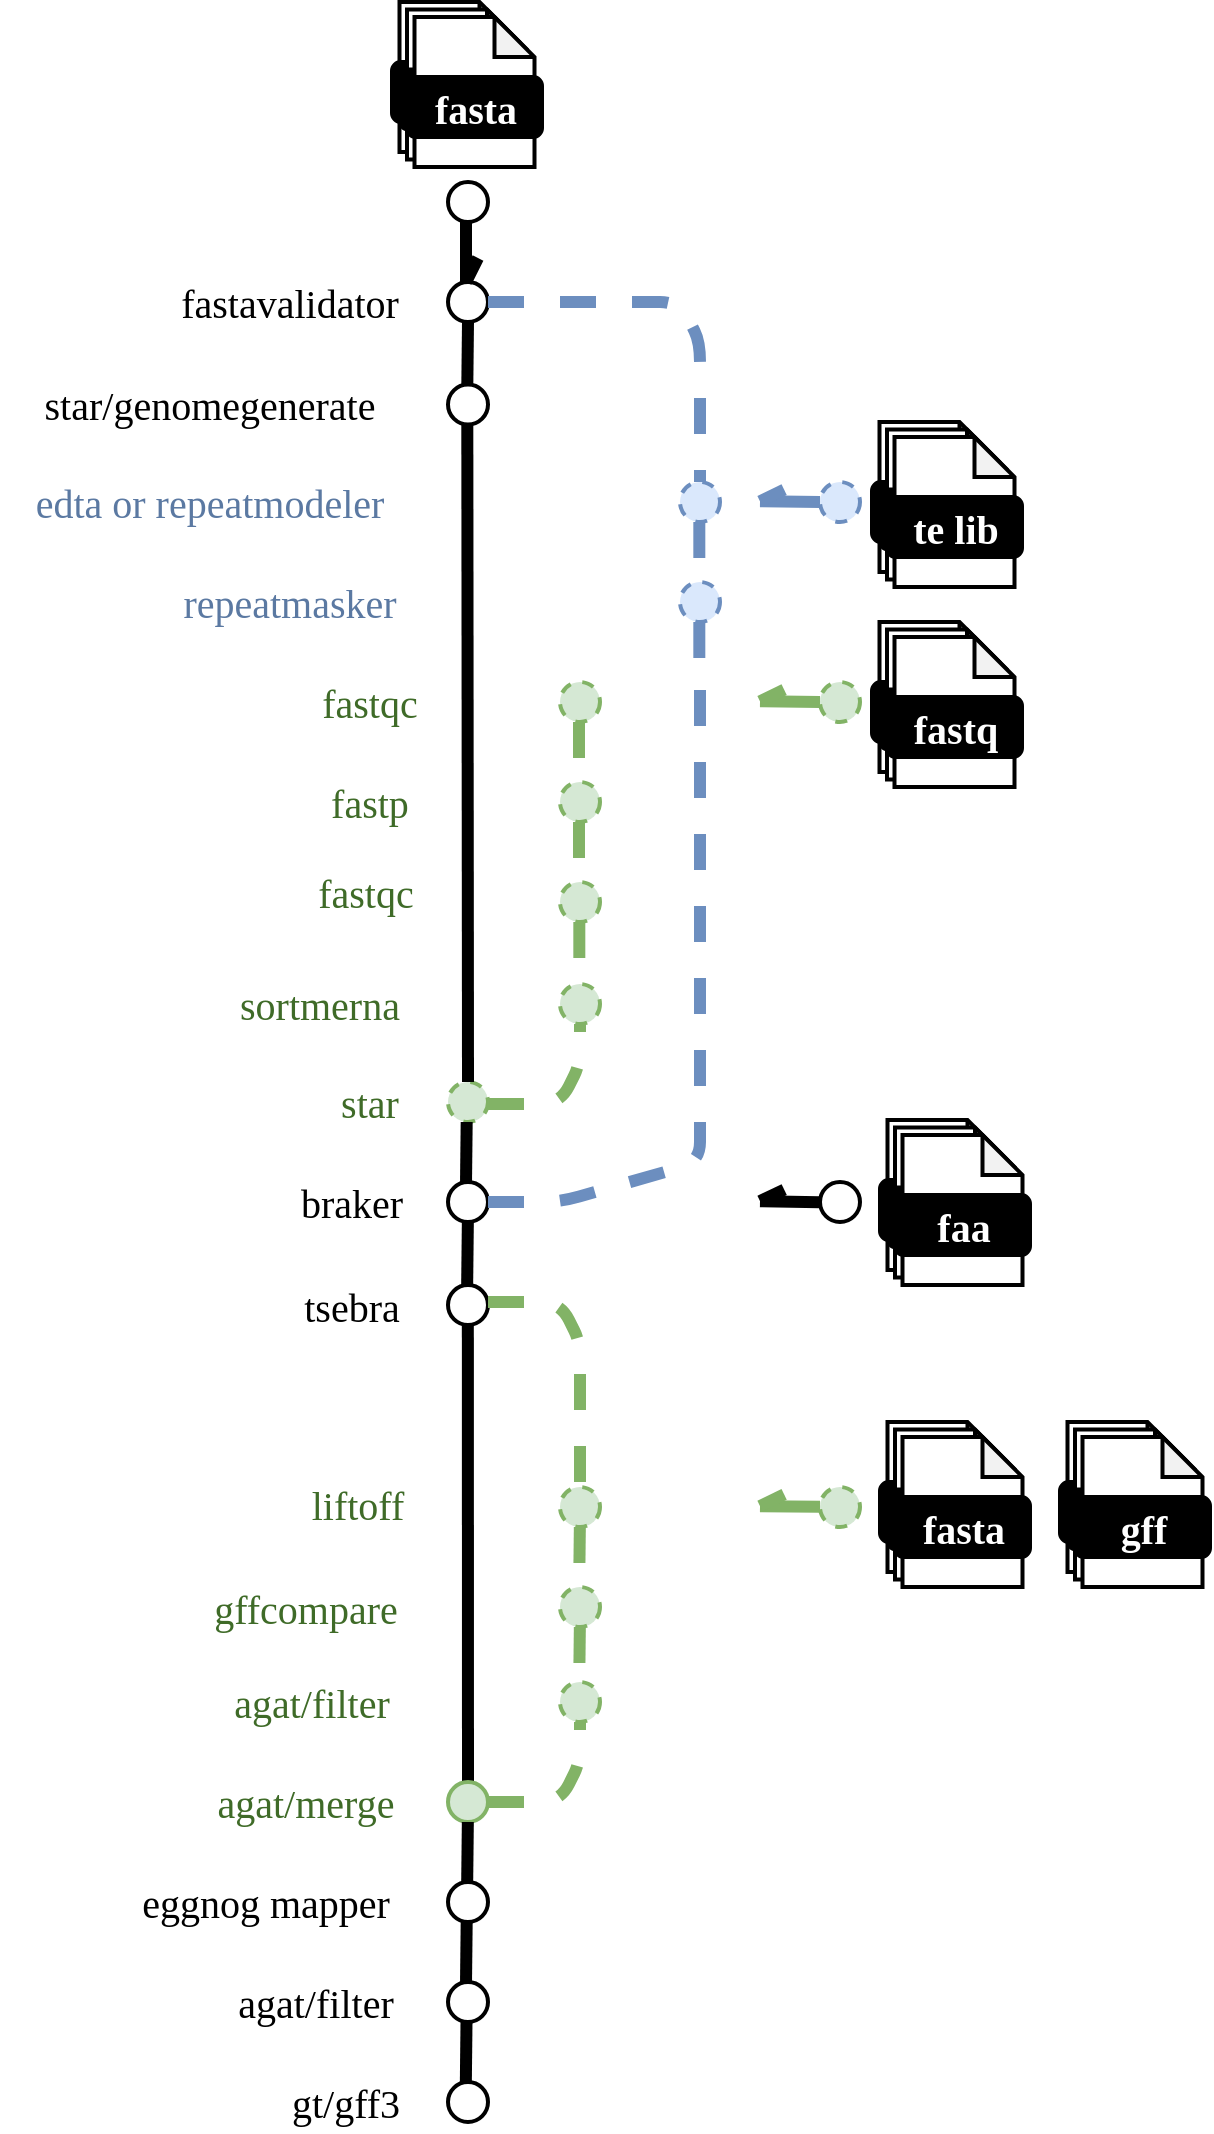 <mxfile version="24.2.8" type="device">
	<diagram id="C5RBs43oDa-KdzZeNtuy" name="Page-1">
		<mxGraphModel dx="1461" dy="973" grid="1" gridSize="10" guides="1" tooltips="1" connect="1" arrows="1" fold="1" page="1" pageScale="1" pageWidth="827" pageHeight="1169" math="0" shadow="0">
			<root>
				<mxCell id="WIyWlLk6GJQsqaUBKTNV-0" />
				<mxCell id="WIyWlLk6GJQsqaUBKTNV-1" parent="WIyWlLk6GJQsqaUBKTNV-0" />
				<mxCell id="WHNkqhS6UGRorSTDXvS0-0" value="" style="group;aspect=fixed;fillColor=none;" vertex="1" connectable="0" parent="WIyWlLk6GJQsqaUBKTNV-1">
					<mxGeometry x="376" y="80" width="75" height="82.5" as="geometry" />
				</mxCell>
				<mxCell id="WHNkqhS6UGRorSTDXvS0-1" value="" style="shape=note;whiteSpace=wrap;html=1;backgroundOutline=1;darkOpacity=0.05;rounded=1;size=20;strokeWidth=2;" vertex="1" parent="WHNkqhS6UGRorSTDXvS0-0">
					<mxGeometry x="3.75" width="60.0" height="75.0" as="geometry" />
				</mxCell>
				<mxCell id="WHNkqhS6UGRorSTDXvS0-2" value="&lt;font data-font-src=&quot;https://fonts.googleapis.com/css?family=Maven+Pro&quot; face=&quot;Maven Pro&quot; color=&quot;#ffffff&quot;&gt;&lt;b&gt;&lt;font style=&quot;font-size: 20px;&quot;&gt;Fastq&lt;/font&gt;&lt;/b&gt;&lt;/font&gt;" style="rounded=1;whiteSpace=wrap;html=1;strokeWidth=2;fillColor=#000000;" vertex="1" parent="WHNkqhS6UGRorSTDXvS0-0">
					<mxGeometry y="30.0" width="67.5" height="30.0" as="geometry" />
				</mxCell>
				<mxCell id="WHNkqhS6UGRorSTDXvS0-3" value="" style="shape=note;whiteSpace=wrap;html=1;backgroundOutline=1;darkOpacity=0.05;rounded=1;size=20;strokeWidth=2;" vertex="1" parent="WHNkqhS6UGRorSTDXvS0-0">
					<mxGeometry x="7.5" y="3.75" width="60.0" height="75.0" as="geometry" />
				</mxCell>
				<mxCell id="WHNkqhS6UGRorSTDXvS0-4" value="&lt;font data-font-src=&quot;https://fonts.googleapis.com/css?family=Maven+Pro&quot; face=&quot;Maven Pro&quot; color=&quot;#ffffff&quot;&gt;&lt;b&gt;&lt;font style=&quot;font-size: 20px;&quot;&gt;Fastq&lt;/font&gt;&lt;/b&gt;&lt;/font&gt;" style="rounded=1;whiteSpace=wrap;html=1;strokeWidth=2;fillColor=#000000;" vertex="1" parent="WHNkqhS6UGRorSTDXvS0-0">
					<mxGeometry x="3.75" y="33.75" width="67.5" height="30.0" as="geometry" />
				</mxCell>
				<mxCell id="WHNkqhS6UGRorSTDXvS0-5" value="" style="shape=note;whiteSpace=wrap;html=1;backgroundOutline=1;darkOpacity=0.05;rounded=1;size=20;strokeWidth=2;" vertex="1" parent="WHNkqhS6UGRorSTDXvS0-0">
					<mxGeometry x="11.25" y="7.5" width="60.0" height="75.0" as="geometry" />
				</mxCell>
				<mxCell id="WHNkqhS6UGRorSTDXvS0-6" value="&lt;font data-font-src=&quot;https://fonts.googleapis.com/css?family=Maven+Pro&quot; face=&quot;Maven Pro&quot; color=&quot;#ffffff&quot;&gt;&lt;b&gt;&lt;font style=&quot;font-size: 20px;&quot;&gt;fasta&lt;/font&gt;&lt;/b&gt;&lt;/font&gt;" style="rounded=1;whiteSpace=wrap;html=1;strokeWidth=2;fillColor=#000000;" vertex="1" parent="WHNkqhS6UGRorSTDXvS0-0">
					<mxGeometry x="7.5" y="37.5" width="67.5" height="30.0" as="geometry" />
				</mxCell>
				<mxCell id="WHNkqhS6UGRorSTDXvS0-19" value="" style="ellipse;whiteSpace=wrap;html=1;aspect=fixed;rounded=1;rotation=0;strokeWidth=2;" vertex="1" parent="WIyWlLk6GJQsqaUBKTNV-1">
					<mxGeometry x="404" y="220" width="20" height="20" as="geometry" />
				</mxCell>
				<mxCell id="WHNkqhS6UGRorSTDXvS0-20" value="&lt;font style=&quot;font-size: 20px;&quot; data-font-src=&quot;https://fonts.googleapis.com/css?family=Maven+Pro&quot; face=&quot;Maven Pro&quot;&gt;fastavalidator&lt;/font&gt;" style="text;html=1;align=center;verticalAlign=middle;whiteSpace=wrap;rounded=0;" vertex="1" parent="WIyWlLk6GJQsqaUBKTNV-1">
					<mxGeometry x="260" y="215" width="130" height="30" as="geometry" />
				</mxCell>
				<mxCell id="WHNkqhS6UGRorSTDXvS0-23" value="&lt;font color=&quot;#5b79a2&quot; face=&quot;Maven Pro&quot;&gt;&lt;span style=&quot;font-size: 20px;&quot;&gt;edta or repeatmodeler&lt;/span&gt;&lt;/font&gt;" style="text;html=1;align=center;verticalAlign=middle;whiteSpace=wrap;rounded=0;" vertex="1" parent="WIyWlLk6GJQsqaUBKTNV-1">
					<mxGeometry x="180" y="315" width="210" height="30" as="geometry" />
				</mxCell>
				<mxCell id="WHNkqhS6UGRorSTDXvS0-54" value="&lt;font color=&quot;#5b79a2&quot; face=&quot;Maven Pro&quot;&gt;&lt;span style=&quot;font-size: 20px;&quot;&gt;repeatmasker&lt;/span&gt;&lt;/font&gt;" style="text;html=1;align=center;verticalAlign=middle;whiteSpace=wrap;rounded=0;" vertex="1" parent="WIyWlLk6GJQsqaUBKTNV-1">
					<mxGeometry x="260" y="365" width="130" height="30" as="geometry" />
				</mxCell>
				<mxCell id="WHNkqhS6UGRorSTDXvS0-68" value="&lt;font face=&quot;Maven Pro&quot;&gt;&lt;span style=&quot;font-size: 20px;&quot;&gt;star/genomegenerate&lt;/span&gt;&lt;/font&gt;" style="text;html=1;align=center;verticalAlign=middle;whiteSpace=wrap;rounded=0;" vertex="1" parent="WIyWlLk6GJQsqaUBKTNV-1">
					<mxGeometry x="180" y="266.25" width="210" height="30" as="geometry" />
				</mxCell>
				<mxCell id="WHNkqhS6UGRorSTDXvS0-91" value="&lt;font color=&quot;#3f6b28&quot; face=&quot;Maven Pro&quot;&gt;&lt;span style=&quot;font-size: 20px;&quot;&gt;fastqc&lt;/span&gt;&lt;/font&gt;" style="text;html=1;align=center;verticalAlign=middle;whiteSpace=wrap;rounded=0;fontFamily=Maven Pro;fontSource=https%3A%2F%2Ffonts.googleapis.com%2Fcss%3Ffamily%3DMaven%2BPro;" vertex="1" parent="WIyWlLk6GJQsqaUBKTNV-1">
					<mxGeometry x="340" y="415" width="50" height="30" as="geometry" />
				</mxCell>
				<mxCell id="WHNkqhS6UGRorSTDXvS0-94" value="&lt;span style=&quot;font-size: 20px;&quot;&gt;&lt;font color=&quot;#3f6b28&quot;&gt;fastp&lt;/font&gt;&lt;/span&gt;" style="text;html=1;align=center;verticalAlign=middle;whiteSpace=wrap;rounded=0;fontFamily=Maven Pro;fontSource=https%3A%2F%2Ffonts.googleapis.com%2Fcss%3Ffamily%3DMaven%2BPro;" vertex="1" parent="WIyWlLk6GJQsqaUBKTNV-1">
					<mxGeometry x="340" y="465" width="50" height="30" as="geometry" />
				</mxCell>
				<mxCell id="WHNkqhS6UGRorSTDXvS0-95" value="&lt;span style=&quot;font-size: 20px;&quot;&gt;&lt;font color=&quot;#3f6b28&quot;&gt;fastqc&lt;/font&gt;&lt;/span&gt;" style="text;html=1;align=center;verticalAlign=middle;whiteSpace=wrap;rounded=0;fontFamily=Maven Pro;fontSource=https%3A%2F%2Ffonts.googleapis.com%2Fcss%3Ffamily%3DMaven%2BPro;" vertex="1" parent="WIyWlLk6GJQsqaUBKTNV-1">
					<mxGeometry x="336" y="510" width="54" height="30" as="geometry" />
				</mxCell>
				<mxCell id="WHNkqhS6UGRorSTDXvS0-101" value="&lt;span style=&quot;font-size: 20px;&quot;&gt;&lt;font color=&quot;#3f6b28&quot;&gt;star&lt;/font&gt;&lt;/span&gt;" style="text;html=1;align=center;verticalAlign=middle;whiteSpace=wrap;rounded=0;fontFamily=Maven Pro;fontSource=https%3A%2F%2Ffonts.googleapis.com%2Fcss%3Ffamily%3DMaven%2BPro;" vertex="1" parent="WIyWlLk6GJQsqaUBKTNV-1">
					<mxGeometry x="344" y="615" width="42" height="30" as="geometry" />
				</mxCell>
				<mxCell id="WHNkqhS6UGRorSTDXvS0-89" value="" style="ellipse;whiteSpace=wrap;html=1;aspect=fixed;rounded=1;rotation=0;strokeWidth=2;fillColor=#d5e8d4;strokeColor=#82b366;dashed=1;" vertex="1" parent="WIyWlLk6GJQsqaUBKTNV-1">
					<mxGeometry x="460" y="420" width="20" height="20" as="geometry" />
				</mxCell>
				<mxCell id="WHNkqhS6UGRorSTDXvS0-92" value="" style="endArrow=none;html=1;rounded=1;strokeWidth=6;fillColor=#d5e8d4;strokeColor=#82b366;dashed=1;" edge="1" parent="WIyWlLk6GJQsqaUBKTNV-1">
					<mxGeometry width="50" height="50" relative="1" as="geometry">
						<mxPoint x="469.5" y="440" as="sourcePoint" />
						<mxPoint x="469.5" y="470" as="targetPoint" />
					</mxGeometry>
				</mxCell>
				<mxCell id="WHNkqhS6UGRorSTDXvS0-93" value="" style="ellipse;whiteSpace=wrap;html=1;aspect=fixed;rounded=1;rotation=0;strokeWidth=2;fillColor=#d5e8d4;strokeColor=#82b366;dashed=1;" vertex="1" parent="WIyWlLk6GJQsqaUBKTNV-1">
					<mxGeometry x="460" y="470" width="20" height="20" as="geometry" />
				</mxCell>
				<mxCell id="WHNkqhS6UGRorSTDXvS0-96" value="" style="endArrow=none;html=1;rounded=1;strokeWidth=6;fillColor=#d5e8d4;strokeColor=#82b366;dashed=1;" edge="1" parent="WIyWlLk6GJQsqaUBKTNV-1">
					<mxGeometry width="50" height="50" relative="1" as="geometry">
						<mxPoint x="469.5" y="490" as="sourcePoint" />
						<mxPoint x="469.5" y="520" as="targetPoint" />
					</mxGeometry>
				</mxCell>
				<mxCell id="WHNkqhS6UGRorSTDXvS0-97" value="" style="ellipse;whiteSpace=wrap;html=1;aspect=fixed;rounded=1;rotation=0;strokeWidth=2;fillColor=#d5e8d4;strokeColor=#82b366;dashed=1;" vertex="1" parent="WIyWlLk6GJQsqaUBKTNV-1">
					<mxGeometry x="460" y="520" width="20" height="20" as="geometry" />
				</mxCell>
				<mxCell id="WHNkqhS6UGRorSTDXvS0-71" value="" style="group;aspect=fixed;" vertex="1" connectable="0" parent="WIyWlLk6GJQsqaUBKTNV-1">
					<mxGeometry x="616" y="390" width="75" height="82.5" as="geometry" />
				</mxCell>
				<mxCell id="WHNkqhS6UGRorSTDXvS0-72" value="" style="shape=note;whiteSpace=wrap;html=1;backgroundOutline=1;darkOpacity=0.05;rounded=1;size=20;strokeWidth=2;" vertex="1" parent="WHNkqhS6UGRorSTDXvS0-71">
					<mxGeometry x="3.75" width="60.0" height="75.0" as="geometry" />
				</mxCell>
				<mxCell id="WHNkqhS6UGRorSTDXvS0-73" value="&lt;font data-font-src=&quot;https://fonts.googleapis.com/css?family=Maven+Pro&quot; face=&quot;Maven Pro&quot; color=&quot;#ffffff&quot;&gt;&lt;b&gt;&lt;font style=&quot;font-size: 20px;&quot;&gt;Fastq&lt;/font&gt;&lt;/b&gt;&lt;/font&gt;" style="rounded=1;whiteSpace=wrap;html=1;strokeWidth=2;fillColor=#000000;" vertex="1" parent="WHNkqhS6UGRorSTDXvS0-71">
					<mxGeometry y="30.0" width="67.5" height="30.0" as="geometry" />
				</mxCell>
				<mxCell id="WHNkqhS6UGRorSTDXvS0-74" value="" style="shape=note;whiteSpace=wrap;html=1;backgroundOutline=1;darkOpacity=0.05;rounded=1;size=20;strokeWidth=2;" vertex="1" parent="WHNkqhS6UGRorSTDXvS0-71">
					<mxGeometry x="7.5" y="3.75" width="60.0" height="75.0" as="geometry" />
				</mxCell>
				<mxCell id="WHNkqhS6UGRorSTDXvS0-75" value="&lt;font data-font-src=&quot;https://fonts.googleapis.com/css?family=Maven+Pro&quot; face=&quot;Maven Pro&quot; color=&quot;#ffffff&quot;&gt;&lt;b&gt;&lt;font style=&quot;font-size: 20px;&quot;&gt;Fastq&lt;/font&gt;&lt;/b&gt;&lt;/font&gt;" style="rounded=1;whiteSpace=wrap;html=1;strokeWidth=2;fillColor=#000000;" vertex="1" parent="WHNkqhS6UGRorSTDXvS0-71">
					<mxGeometry x="3.75" y="33.75" width="67.5" height="30.0" as="geometry" />
				</mxCell>
				<mxCell id="WHNkqhS6UGRorSTDXvS0-76" value="" style="shape=note;whiteSpace=wrap;html=1;backgroundOutline=1;darkOpacity=0.05;rounded=1;size=20;strokeWidth=2;" vertex="1" parent="WHNkqhS6UGRorSTDXvS0-71">
					<mxGeometry x="11.25" y="7.5" width="60.0" height="75.0" as="geometry" />
				</mxCell>
				<mxCell id="WHNkqhS6UGRorSTDXvS0-77" value="&lt;font face=&quot;Maven Pro&quot; color=&quot;#ffffff&quot;&gt;&lt;span style=&quot;caret-color: rgb(255, 255, 255); font-size: 20px;&quot;&gt;&lt;b&gt;fastq&lt;/b&gt;&lt;/span&gt;&lt;/font&gt;" style="rounded=1;whiteSpace=wrap;html=1;strokeWidth=2;fillColor=#000000;" vertex="1" parent="WHNkqhS6UGRorSTDXvS0-71">
					<mxGeometry x="7.5" y="37.5" width="67.5" height="30.0" as="geometry" />
				</mxCell>
				<mxCell id="WHNkqhS6UGRorSTDXvS0-118" value="" style="ellipse;whiteSpace=wrap;html=1;aspect=fixed;rounded=1;rotation=0;strokeWidth=2;fillColor=#d5e8d4;strokeColor=#82b366;dashed=1;" vertex="1" parent="WIyWlLk6GJQsqaUBKTNV-1">
					<mxGeometry x="590" y="420" width="20" height="20" as="geometry" />
				</mxCell>
				<mxCell id="WHNkqhS6UGRorSTDXvS0-121" value="" style="endArrow=none;html=1;rounded=1;strokeWidth=6;fillColor=#d5e8d4;strokeColor=#82b366;endFill=0;startArrow=openAsync;startFill=0;" edge="1" parent="WIyWlLk6GJQsqaUBKTNV-1">
					<mxGeometry width="50" height="50" relative="1" as="geometry">
						<mxPoint x="560" y="429.66" as="sourcePoint" />
						<mxPoint x="590" y="430" as="targetPoint" />
					</mxGeometry>
				</mxCell>
				<mxCell id="WHNkqhS6UGRorSTDXvS0-122" value="" style="endArrow=none;html=1;rounded=1;strokeWidth=6;dashed=1;fillColor=#d5e8d4;strokeColor=#82b366;" edge="1" parent="WIyWlLk6GJQsqaUBKTNV-1">
					<mxGeometry width="50" height="50" relative="1" as="geometry">
						<mxPoint x="424" y="631" as="sourcePoint" />
						<mxPoint x="470" y="591" as="targetPoint" />
						<Array as="points">
							<mxPoint x="460" y="631" />
							<mxPoint x="470" y="611" />
						</Array>
					</mxGeometry>
				</mxCell>
				<mxCell id="WHNkqhS6UGRorSTDXvS0-123" value="" style="ellipse;whiteSpace=wrap;html=1;aspect=fixed;rounded=1;rotation=0;strokeWidth=2;" vertex="1" parent="WIyWlLk6GJQsqaUBKTNV-1">
					<mxGeometry x="404" y="271.25" width="20" height="20" as="geometry" />
				</mxCell>
				<mxCell id="WHNkqhS6UGRorSTDXvS0-124" value="" style="endArrow=none;html=1;rounded=1;strokeWidth=6;exitX=0.5;exitY=1;exitDx=0;exitDy=0;" edge="1" parent="WIyWlLk6GJQsqaUBKTNV-1" source="WHNkqhS6UGRorSTDXvS0-19">
					<mxGeometry width="50" height="50" relative="1" as="geometry">
						<mxPoint x="414" y="250" as="sourcePoint" />
						<mxPoint x="413.66" y="271.25" as="targetPoint" />
					</mxGeometry>
				</mxCell>
				<mxCell id="WHNkqhS6UGRorSTDXvS0-125" value="" style="ellipse;whiteSpace=wrap;html=1;aspect=fixed;rounded=1;rotation=0;strokeWidth=2;fillColor=#d5e8d4;strokeColor=#82b366;dashed=1;" vertex="1" parent="WIyWlLk6GJQsqaUBKTNV-1">
					<mxGeometry x="404" y="620" width="20" height="20" as="geometry" />
				</mxCell>
				<mxCell id="WHNkqhS6UGRorSTDXvS0-126" value="" style="endArrow=none;html=1;rounded=1;strokeWidth=6;entryX=0.5;entryY=0;entryDx=0;entryDy=0;" edge="1" parent="WIyWlLk6GJQsqaUBKTNV-1" target="WHNkqhS6UGRorSTDXvS0-125">
					<mxGeometry width="50" height="50" relative="1" as="geometry">
						<mxPoint x="413.66" y="291.25" as="sourcePoint" />
						<mxPoint x="414" y="540" as="targetPoint" />
					</mxGeometry>
				</mxCell>
				<mxCell id="WHNkqhS6UGRorSTDXvS0-127" value="" style="endArrow=none;html=1;rounded=1;strokeWidth=6;exitX=1;exitY=0.5;exitDx=0;exitDy=0;entryX=0.5;entryY=0;entryDx=0;entryDy=0;fillColor=#dae8fc;strokeColor=#6c8ebf;dashed=1;" edge="1" parent="WIyWlLk6GJQsqaUBKTNV-1" source="WHNkqhS6UGRorSTDXvS0-19" target="WHNkqhS6UGRorSTDXvS0-133">
					<mxGeometry width="50" height="50" relative="1" as="geometry">
						<mxPoint x="484" y="230" as="sourcePoint" />
						<mxPoint x="530" y="300" as="targetPoint" />
						<Array as="points">
							<mxPoint x="520" y="230" />
							<mxPoint x="530" y="250" />
						</Array>
					</mxGeometry>
				</mxCell>
				<mxCell id="WHNkqhS6UGRorSTDXvS0-128" value="" style="ellipse;whiteSpace=wrap;html=1;aspect=fixed;rounded=1;rotation=0;strokeWidth=2;fillColor=#dae8fc;strokeColor=#6c8ebf;dashed=1;" vertex="1" parent="WIyWlLk6GJQsqaUBKTNV-1">
					<mxGeometry x="520" y="370" width="20" height="20" as="geometry" />
				</mxCell>
				<mxCell id="WHNkqhS6UGRorSTDXvS0-131" value="" style="endArrow=none;html=1;rounded=1;strokeWidth=6;fillColor=#dae8fc;strokeColor=#6c8ebf;dashed=1;" edge="1" parent="WIyWlLk6GJQsqaUBKTNV-1">
					<mxGeometry width="50" height="50" relative="1" as="geometry">
						<mxPoint x="529.66" y="390" as="sourcePoint" />
						<mxPoint x="529.66" y="420" as="targetPoint" />
					</mxGeometry>
				</mxCell>
				<mxCell id="WHNkqhS6UGRorSTDXvS0-132" value="" style="endArrow=none;html=1;rounded=1;strokeWidth=6;fillColor=#dae8fc;strokeColor=#6c8ebf;dashed=1;" edge="1" parent="WIyWlLk6GJQsqaUBKTNV-1">
					<mxGeometry width="50" height="50" relative="1" as="geometry">
						<mxPoint x="529.66" y="340" as="sourcePoint" />
						<mxPoint x="529.66" y="370" as="targetPoint" />
					</mxGeometry>
				</mxCell>
				<mxCell id="WHNkqhS6UGRorSTDXvS0-133" value="" style="ellipse;whiteSpace=wrap;html=1;aspect=fixed;rounded=1;rotation=0;strokeWidth=2;fillColor=#dae8fc;strokeColor=#6c8ebf;dashed=1;" vertex="1" parent="WIyWlLk6GJQsqaUBKTNV-1">
					<mxGeometry x="520" y="320" width="20" height="20" as="geometry" />
				</mxCell>
				<mxCell id="WHNkqhS6UGRorSTDXvS0-134" value="" style="endArrow=none;html=1;rounded=1;strokeWidth=6;fillColor=#d5e8d4;strokeColor=#82b366;dashed=1;" edge="1" parent="WIyWlLk6GJQsqaUBKTNV-1">
					<mxGeometry width="50" height="50" relative="1" as="geometry">
						<mxPoint x="469.66" y="540" as="sourcePoint" />
						<mxPoint x="469.66" y="570" as="targetPoint" />
					</mxGeometry>
				</mxCell>
				<mxCell id="WHNkqhS6UGRorSTDXvS0-135" value="" style="ellipse;whiteSpace=wrap;html=1;aspect=fixed;rounded=1;rotation=0;strokeWidth=2;fillColor=#d5e8d4;strokeColor=#82b366;dashed=1;" vertex="1" parent="WIyWlLk6GJQsqaUBKTNV-1">
					<mxGeometry x="460" y="571" width="20" height="20" as="geometry" />
				</mxCell>
				<mxCell id="WHNkqhS6UGRorSTDXvS0-136" value="&lt;span style=&quot;font-size: 20px;&quot;&gt;&lt;font color=&quot;#3f6b28&quot;&gt;sortmerna&lt;/font&gt;&lt;/span&gt;" style="text;html=1;align=center;verticalAlign=middle;whiteSpace=wrap;rounded=0;fontFamily=Maven Pro;fontSource=https%3A%2F%2Ffonts.googleapis.com%2Fcss%3Ffamily%3DMaven%2BPro;" vertex="1" parent="WIyWlLk6GJQsqaUBKTNV-1">
					<mxGeometry x="290" y="566" width="100" height="30" as="geometry" />
				</mxCell>
				<mxCell id="WHNkqhS6UGRorSTDXvS0-31" value="" style="group;aspect=fixed;" vertex="1" connectable="0" parent="WIyWlLk6GJQsqaUBKTNV-1">
					<mxGeometry x="616" y="290" width="75" height="82.5" as="geometry" />
				</mxCell>
				<mxCell id="WHNkqhS6UGRorSTDXvS0-32" value="" style="shape=note;whiteSpace=wrap;html=1;backgroundOutline=1;darkOpacity=0.05;rounded=1;size=20;strokeWidth=2;" vertex="1" parent="WHNkqhS6UGRorSTDXvS0-31">
					<mxGeometry x="3.75" width="60.0" height="75.0" as="geometry" />
				</mxCell>
				<mxCell id="WHNkqhS6UGRorSTDXvS0-137" value="" style="group" vertex="1" connectable="0" parent="WHNkqhS6UGRorSTDXvS0-31">
					<mxGeometry y="3.75" width="75.0" height="78.75" as="geometry" />
				</mxCell>
				<mxCell id="WHNkqhS6UGRorSTDXvS0-33" value="&lt;font data-font-src=&quot;https://fonts.googleapis.com/css?family=Maven+Pro&quot; face=&quot;Maven Pro&quot; color=&quot;#ffffff&quot;&gt;&lt;b&gt;&lt;font style=&quot;font-size: 20px;&quot;&gt;Fastq&lt;/font&gt;&lt;/b&gt;&lt;/font&gt;" style="rounded=1;whiteSpace=wrap;html=1;strokeWidth=2;fillColor=#000000;" vertex="1" parent="WHNkqhS6UGRorSTDXvS0-137">
					<mxGeometry y="26.25" width="67.5" height="30.0" as="geometry" />
				</mxCell>
				<mxCell id="WHNkqhS6UGRorSTDXvS0-34" value="" style="shape=note;whiteSpace=wrap;html=1;backgroundOutline=1;darkOpacity=0.05;rounded=1;size=20;strokeWidth=2;" vertex="1" parent="WHNkqhS6UGRorSTDXvS0-137">
					<mxGeometry x="7.5" width="60.0" height="75.0" as="geometry" />
				</mxCell>
				<mxCell id="WHNkqhS6UGRorSTDXvS0-35" value="&lt;font data-font-src=&quot;https://fonts.googleapis.com/css?family=Maven+Pro&quot; face=&quot;Maven Pro&quot; color=&quot;#ffffff&quot;&gt;&lt;b&gt;&lt;font style=&quot;font-size: 20px;&quot;&gt;Fastq&lt;/font&gt;&lt;/b&gt;&lt;/font&gt;" style="rounded=1;whiteSpace=wrap;html=1;strokeWidth=2;fillColor=#000000;" vertex="1" parent="WHNkqhS6UGRorSTDXvS0-137">
					<mxGeometry x="3.75" y="30.0" width="67.5" height="30.0" as="geometry" />
				</mxCell>
				<mxCell id="WHNkqhS6UGRorSTDXvS0-36" value="" style="shape=note;whiteSpace=wrap;html=1;backgroundOutline=1;darkOpacity=0.05;rounded=1;size=20;strokeWidth=2;" vertex="1" parent="WHNkqhS6UGRorSTDXvS0-137">
					<mxGeometry x="11.25" y="3.75" width="60.0" height="75.0" as="geometry" />
				</mxCell>
				<mxCell id="WHNkqhS6UGRorSTDXvS0-37" value="&lt;font face=&quot;Maven Pro&quot; color=&quot;#ffffff&quot;&gt;&lt;span style=&quot;caret-color: rgb(255, 255, 255); font-size: 20px;&quot;&gt;&lt;b&gt;te lib&lt;/b&gt;&lt;/span&gt;&lt;/font&gt;" style="rounded=1;whiteSpace=wrap;html=1;strokeWidth=2;fillColor=#000000;" vertex="1" parent="WHNkqhS6UGRorSTDXvS0-137">
					<mxGeometry x="7.5" y="33.75" width="67.5" height="30.0" as="geometry" />
				</mxCell>
				<mxCell id="WHNkqhS6UGRorSTDXvS0-138" value="" style="endArrow=openAsync;html=1;rounded=1;strokeWidth=6;endFill=0;" edge="1" parent="WIyWlLk6GJQsqaUBKTNV-1">
					<mxGeometry width="50" height="50" relative="1" as="geometry">
						<mxPoint x="413" y="190" as="sourcePoint" />
						<mxPoint x="413" y="220" as="targetPoint" />
					</mxGeometry>
				</mxCell>
				<mxCell id="WHNkqhS6UGRorSTDXvS0-139" value="" style="ellipse;whiteSpace=wrap;html=1;aspect=fixed;rounded=1;rotation=0;strokeWidth=2;" vertex="1" parent="WIyWlLk6GJQsqaUBKTNV-1">
					<mxGeometry x="404" y="170" width="20" height="20" as="geometry" />
				</mxCell>
				<mxCell id="WHNkqhS6UGRorSTDXvS0-140" value="" style="ellipse;whiteSpace=wrap;html=1;aspect=fixed;rounded=1;rotation=0;strokeWidth=2;fillColor=#dae8fc;strokeColor=#6c8ebf;dashed=1;" vertex="1" parent="WIyWlLk6GJQsqaUBKTNV-1">
					<mxGeometry x="590" y="320" width="20" height="20" as="geometry" />
				</mxCell>
				<mxCell id="WHNkqhS6UGRorSTDXvS0-141" value="" style="endArrow=none;html=1;rounded=1;strokeWidth=6;fillColor=#dae8fc;strokeColor=#6c8ebf;endFill=0;startArrow=openAsync;startFill=0;" edge="1" parent="WIyWlLk6GJQsqaUBKTNV-1">
					<mxGeometry width="50" height="50" relative="1" as="geometry">
						<mxPoint x="560" y="329.66" as="sourcePoint" />
						<mxPoint x="590" y="330" as="targetPoint" />
					</mxGeometry>
				</mxCell>
				<mxCell id="WHNkqhS6UGRorSTDXvS0-143" value="" style="endArrow=none;html=1;rounded=1;strokeWidth=6;exitX=0.5;exitY=1;exitDx=0;exitDy=0;" edge="1" parent="WIyWlLk6GJQsqaUBKTNV-1">
					<mxGeometry width="50" height="50" relative="1" as="geometry">
						<mxPoint x="413.34" y="640" as="sourcePoint" />
						<mxPoint x="413.0" y="671.25" as="targetPoint" />
					</mxGeometry>
				</mxCell>
				<mxCell id="WHNkqhS6UGRorSTDXvS0-144" value="" style="ellipse;whiteSpace=wrap;html=1;aspect=fixed;rounded=1;rotation=0;strokeWidth=2;" vertex="1" parent="WIyWlLk6GJQsqaUBKTNV-1">
					<mxGeometry x="404" y="670" width="20" height="20" as="geometry" />
				</mxCell>
				<mxCell id="WHNkqhS6UGRorSTDXvS0-145" value="&lt;font face=&quot;Maven Pro&quot;&gt;&lt;span style=&quot;font-size: 20px;&quot;&gt;braker&lt;/span&gt;&lt;/font&gt;" style="text;html=1;align=center;verticalAlign=middle;whiteSpace=wrap;rounded=0;" vertex="1" parent="WIyWlLk6GJQsqaUBKTNV-1">
					<mxGeometry x="326" y="665" width="60" height="30" as="geometry" />
				</mxCell>
				<mxCell id="WHNkqhS6UGRorSTDXvS0-146" value="" style="endArrow=none;html=1;rounded=1;strokeWidth=6;dashed=1;fillColor=#dae8fc;strokeColor=#6c8ebf;" edge="1" parent="WIyWlLk6GJQsqaUBKTNV-1">
					<mxGeometry width="50" height="50" relative="1" as="geometry">
						<mxPoint x="424" y="680" as="sourcePoint" />
						<mxPoint x="530" y="410" as="targetPoint" />
						<Array as="points">
							<mxPoint x="460" y="680" />
							<mxPoint x="530" y="660" />
						</Array>
					</mxGeometry>
				</mxCell>
				<mxCell id="WHNkqhS6UGRorSTDXvS0-147" value="" style="group;aspect=fixed;fillColor=none;" vertex="1" connectable="0" parent="WIyWlLk6GJQsqaUBKTNV-1">
					<mxGeometry x="620" y="639" width="75" height="82.5" as="geometry" />
				</mxCell>
				<mxCell id="WHNkqhS6UGRorSTDXvS0-148" value="" style="shape=note;whiteSpace=wrap;html=1;backgroundOutline=1;darkOpacity=0.05;rounded=1;size=20;strokeWidth=2;" vertex="1" parent="WHNkqhS6UGRorSTDXvS0-147">
					<mxGeometry x="3.75" width="60.0" height="75.0" as="geometry" />
				</mxCell>
				<mxCell id="WHNkqhS6UGRorSTDXvS0-149" value="&lt;font data-font-src=&quot;https://fonts.googleapis.com/css?family=Maven+Pro&quot; face=&quot;Maven Pro&quot; color=&quot;#ffffff&quot;&gt;&lt;b&gt;&lt;font style=&quot;font-size: 20px;&quot;&gt;Fastq&lt;/font&gt;&lt;/b&gt;&lt;/font&gt;" style="rounded=1;whiteSpace=wrap;html=1;strokeWidth=2;fillColor=#000000;" vertex="1" parent="WHNkqhS6UGRorSTDXvS0-147">
					<mxGeometry y="30.0" width="67.5" height="30.0" as="geometry" />
				</mxCell>
				<mxCell id="WHNkqhS6UGRorSTDXvS0-150" value="" style="shape=note;whiteSpace=wrap;html=1;backgroundOutline=1;darkOpacity=0.05;rounded=1;size=20;strokeWidth=2;" vertex="1" parent="WHNkqhS6UGRorSTDXvS0-147">
					<mxGeometry x="7.5" y="3.75" width="60.0" height="75.0" as="geometry" />
				</mxCell>
				<mxCell id="WHNkqhS6UGRorSTDXvS0-151" value="&lt;font data-font-src=&quot;https://fonts.googleapis.com/css?family=Maven+Pro&quot; face=&quot;Maven Pro&quot; color=&quot;#ffffff&quot;&gt;&lt;b&gt;&lt;font style=&quot;font-size: 20px;&quot;&gt;Fastq&lt;/font&gt;&lt;/b&gt;&lt;/font&gt;" style="rounded=1;whiteSpace=wrap;html=1;strokeWidth=2;fillColor=#000000;" vertex="1" parent="WHNkqhS6UGRorSTDXvS0-147">
					<mxGeometry x="3.75" y="33.75" width="67.5" height="30.0" as="geometry" />
				</mxCell>
				<mxCell id="WHNkqhS6UGRorSTDXvS0-152" value="" style="shape=note;whiteSpace=wrap;html=1;backgroundOutline=1;darkOpacity=0.05;rounded=1;size=20;strokeWidth=2;" vertex="1" parent="WHNkqhS6UGRorSTDXvS0-147">
					<mxGeometry x="11.25" y="7.5" width="60.0" height="75.0" as="geometry" />
				</mxCell>
				<mxCell id="WHNkqhS6UGRorSTDXvS0-153" value="&lt;font data-font-src=&quot;https://fonts.googleapis.com/css?family=Maven+Pro&quot; face=&quot;Maven Pro&quot; color=&quot;#ffffff&quot;&gt;&lt;b&gt;&lt;font style=&quot;font-size: 20px;&quot;&gt;faa&lt;/font&gt;&lt;/b&gt;&lt;/font&gt;" style="rounded=1;whiteSpace=wrap;html=1;strokeWidth=2;fillColor=#000000;" vertex="1" parent="WHNkqhS6UGRorSTDXvS0-147">
					<mxGeometry x="7.5" y="37.5" width="67.5" height="30.0" as="geometry" />
				</mxCell>
				<mxCell id="WHNkqhS6UGRorSTDXvS0-154" value="" style="ellipse;whiteSpace=wrap;html=1;aspect=fixed;rounded=1;rotation=0;strokeWidth=2;" vertex="1" parent="WIyWlLk6GJQsqaUBKTNV-1">
					<mxGeometry x="590" y="670" width="20" height="20" as="geometry" />
				</mxCell>
				<mxCell id="WHNkqhS6UGRorSTDXvS0-155" value="" style="endArrow=none;html=1;rounded=1;strokeWidth=6;startArrow=openAsync;startFill=0;" edge="1" parent="WIyWlLk6GJQsqaUBKTNV-1">
					<mxGeometry width="50" height="50" relative="1" as="geometry">
						<mxPoint x="560" y="679.58" as="sourcePoint" />
						<mxPoint x="590" y="680.08" as="targetPoint" />
					</mxGeometry>
				</mxCell>
				<mxCell id="WHNkqhS6UGRorSTDXvS0-156" value="" style="endArrow=none;html=1;rounded=1;strokeWidth=6;exitX=0.5;exitY=1;exitDx=0;exitDy=0;" edge="1" parent="WIyWlLk6GJQsqaUBKTNV-1">
					<mxGeometry width="50" height="50" relative="1" as="geometry">
						<mxPoint x="413.92" y="690.25" as="sourcePoint" />
						<mxPoint x="413.58" y="721.5" as="targetPoint" />
					</mxGeometry>
				</mxCell>
				<mxCell id="WHNkqhS6UGRorSTDXvS0-157" value="" style="ellipse;whiteSpace=wrap;html=1;aspect=fixed;rounded=1;rotation=0;strokeWidth=2;" vertex="1" parent="WIyWlLk6GJQsqaUBKTNV-1">
					<mxGeometry x="404" y="721.5" width="20" height="20" as="geometry" />
				</mxCell>
				<mxCell id="WHNkqhS6UGRorSTDXvS0-158" value="&lt;font face=&quot;Maven Pro&quot;&gt;&lt;span style=&quot;font-size: 20px;&quot;&gt;tsebra&lt;/span&gt;&lt;/font&gt;" style="text;html=1;align=center;verticalAlign=middle;whiteSpace=wrap;rounded=0;" vertex="1" parent="WIyWlLk6GJQsqaUBKTNV-1">
					<mxGeometry x="326" y="716.5" width="60" height="30" as="geometry" />
				</mxCell>
				<mxCell id="WHNkqhS6UGRorSTDXvS0-159" value="" style="ellipse;whiteSpace=wrap;html=1;aspect=fixed;rounded=1;rotation=0;strokeWidth=2;fillColor=#d5e8d4;strokeColor=#82b366;dashed=1;" vertex="1" parent="WIyWlLk6GJQsqaUBKTNV-1">
					<mxGeometry x="460" y="822.5" width="20" height="20" as="geometry" />
				</mxCell>
				<mxCell id="WHNkqhS6UGRorSTDXvS0-162" value="" style="group;aspect=fixed;" vertex="1" connectable="0" parent="WIyWlLk6GJQsqaUBKTNV-1">
					<mxGeometry x="620" y="790" width="75" height="82.5" as="geometry" />
				</mxCell>
				<mxCell id="WHNkqhS6UGRorSTDXvS0-163" value="" style="shape=note;whiteSpace=wrap;html=1;backgroundOutline=1;darkOpacity=0.05;rounded=1;size=20;strokeWidth=2;" vertex="1" parent="WHNkqhS6UGRorSTDXvS0-162">
					<mxGeometry x="3.75" width="60.0" height="75.0" as="geometry" />
				</mxCell>
				<mxCell id="WHNkqhS6UGRorSTDXvS0-164" value="&lt;font data-font-src=&quot;https://fonts.googleapis.com/css?family=Maven+Pro&quot; face=&quot;Maven Pro&quot; color=&quot;#ffffff&quot;&gt;&lt;b&gt;&lt;font style=&quot;font-size: 20px;&quot;&gt;Fastq&lt;/font&gt;&lt;/b&gt;&lt;/font&gt;" style="rounded=1;whiteSpace=wrap;html=1;strokeWidth=2;fillColor=#000000;" vertex="1" parent="WHNkqhS6UGRorSTDXvS0-162">
					<mxGeometry y="30.0" width="67.5" height="30.0" as="geometry" />
				</mxCell>
				<mxCell id="WHNkqhS6UGRorSTDXvS0-165" value="" style="shape=note;whiteSpace=wrap;html=1;backgroundOutline=1;darkOpacity=0.05;rounded=1;size=20;strokeWidth=2;" vertex="1" parent="WHNkqhS6UGRorSTDXvS0-162">
					<mxGeometry x="7.5" y="3.75" width="60.0" height="75.0" as="geometry" />
				</mxCell>
				<mxCell id="WHNkqhS6UGRorSTDXvS0-166" value="&lt;font data-font-src=&quot;https://fonts.googleapis.com/css?family=Maven+Pro&quot; face=&quot;Maven Pro&quot; color=&quot;#ffffff&quot;&gt;&lt;b&gt;&lt;font style=&quot;font-size: 20px;&quot;&gt;Fastq&lt;/font&gt;&lt;/b&gt;&lt;/font&gt;" style="rounded=1;whiteSpace=wrap;html=1;strokeWidth=2;fillColor=#000000;" vertex="1" parent="WHNkqhS6UGRorSTDXvS0-162">
					<mxGeometry x="3.75" y="33.75" width="67.5" height="30.0" as="geometry" />
				</mxCell>
				<mxCell id="WHNkqhS6UGRorSTDXvS0-167" value="" style="shape=note;whiteSpace=wrap;html=1;backgroundOutline=1;darkOpacity=0.05;rounded=1;size=20;strokeWidth=2;" vertex="1" parent="WHNkqhS6UGRorSTDXvS0-162">
					<mxGeometry x="11.25" y="7.5" width="60.0" height="75.0" as="geometry" />
				</mxCell>
				<mxCell id="WHNkqhS6UGRorSTDXvS0-168" value="&lt;font face=&quot;Maven Pro&quot; color=&quot;#ffffff&quot;&gt;&lt;span style=&quot;caret-color: rgb(255, 255, 255); font-size: 20px;&quot;&gt;&lt;b&gt;fasta&lt;/b&gt;&lt;/span&gt;&lt;/font&gt;" style="rounded=1;whiteSpace=wrap;html=1;strokeWidth=2;fillColor=#000000;" vertex="1" parent="WHNkqhS6UGRorSTDXvS0-162">
					<mxGeometry x="7.5" y="37.5" width="67.5" height="30.0" as="geometry" />
				</mxCell>
				<mxCell id="WHNkqhS6UGRorSTDXvS0-170" value="" style="group;aspect=fixed;" vertex="1" connectable="0" parent="WIyWlLk6GJQsqaUBKTNV-1">
					<mxGeometry x="710" y="790" width="75" height="82.5" as="geometry" />
				</mxCell>
				<mxCell id="WHNkqhS6UGRorSTDXvS0-171" value="" style="shape=note;whiteSpace=wrap;html=1;backgroundOutline=1;darkOpacity=0.05;rounded=1;size=20;strokeWidth=2;" vertex="1" parent="WHNkqhS6UGRorSTDXvS0-170">
					<mxGeometry x="3.75" width="60.0" height="75.0" as="geometry" />
				</mxCell>
				<mxCell id="WHNkqhS6UGRorSTDXvS0-172" value="&lt;font data-font-src=&quot;https://fonts.googleapis.com/css?family=Maven+Pro&quot; face=&quot;Maven Pro&quot; color=&quot;#ffffff&quot;&gt;&lt;b&gt;&lt;font style=&quot;font-size: 20px;&quot;&gt;Fastq&lt;/font&gt;&lt;/b&gt;&lt;/font&gt;" style="rounded=1;whiteSpace=wrap;html=1;strokeWidth=2;fillColor=#000000;" vertex="1" parent="WHNkqhS6UGRorSTDXvS0-170">
					<mxGeometry y="30.0" width="67.5" height="30.0" as="geometry" />
				</mxCell>
				<mxCell id="WHNkqhS6UGRorSTDXvS0-173" value="" style="shape=note;whiteSpace=wrap;html=1;backgroundOutline=1;darkOpacity=0.05;rounded=1;size=20;strokeWidth=2;" vertex="1" parent="WHNkqhS6UGRorSTDXvS0-170">
					<mxGeometry x="7.5" y="3.75" width="60.0" height="75.0" as="geometry" />
				</mxCell>
				<mxCell id="WHNkqhS6UGRorSTDXvS0-174" value="&lt;font data-font-src=&quot;https://fonts.googleapis.com/css?family=Maven+Pro&quot; face=&quot;Maven Pro&quot; color=&quot;#ffffff&quot;&gt;&lt;b&gt;&lt;font style=&quot;font-size: 20px;&quot;&gt;Fastq&lt;/font&gt;&lt;/b&gt;&lt;/font&gt;" style="rounded=1;whiteSpace=wrap;html=1;strokeWidth=2;fillColor=#000000;" vertex="1" parent="WHNkqhS6UGRorSTDXvS0-170">
					<mxGeometry x="3.75" y="33.75" width="67.5" height="30.0" as="geometry" />
				</mxCell>
				<mxCell id="WHNkqhS6UGRorSTDXvS0-175" value="" style="shape=note;whiteSpace=wrap;html=1;backgroundOutline=1;darkOpacity=0.05;rounded=1;size=20;strokeWidth=2;" vertex="1" parent="WHNkqhS6UGRorSTDXvS0-170">
					<mxGeometry x="11.25" y="7.5" width="60.0" height="75.0" as="geometry" />
				</mxCell>
				<mxCell id="WHNkqhS6UGRorSTDXvS0-176" value="&lt;font face=&quot;Maven Pro&quot; color=&quot;#ffffff&quot;&gt;&lt;span style=&quot;caret-color: rgb(255, 255, 255); font-size: 20px;&quot;&gt;&lt;b&gt;gff&lt;/b&gt;&lt;/span&gt;&lt;/font&gt;" style="rounded=1;whiteSpace=wrap;html=1;strokeWidth=2;fillColor=#000000;" vertex="1" parent="WHNkqhS6UGRorSTDXvS0-170">
					<mxGeometry x="7.5" y="37.5" width="67.5" height="30.0" as="geometry" />
				</mxCell>
				<mxCell id="WHNkqhS6UGRorSTDXvS0-178" value="" style="ellipse;whiteSpace=wrap;html=1;aspect=fixed;rounded=1;rotation=0;strokeWidth=2;fillColor=#d5e8d4;strokeColor=#82b366;dashed=1;" vertex="1" parent="WIyWlLk6GJQsqaUBKTNV-1">
					<mxGeometry x="590" y="822.5" width="20" height="20" as="geometry" />
				</mxCell>
				<mxCell id="WHNkqhS6UGRorSTDXvS0-179" value="" style="endArrow=none;html=1;rounded=1;strokeWidth=6;fillColor=#d5e8d4;strokeColor=#82b366;endFill=0;startArrow=openAsync;startFill=0;" edge="1" parent="WIyWlLk6GJQsqaUBKTNV-1">
					<mxGeometry width="50" height="50" relative="1" as="geometry">
						<mxPoint x="560" y="832.08" as="sourcePoint" />
						<mxPoint x="590" y="832.42" as="targetPoint" />
					</mxGeometry>
				</mxCell>
				<mxCell id="WHNkqhS6UGRorSTDXvS0-188" value="&lt;font color=&quot;#3f6b28&quot; face=&quot;Maven Pro&quot;&gt;&lt;span style=&quot;font-size: 20px;&quot;&gt;liftoff&lt;/span&gt;&lt;/font&gt;" style="text;html=1;align=center;verticalAlign=middle;whiteSpace=wrap;rounded=0;" vertex="1" parent="WIyWlLk6GJQsqaUBKTNV-1">
					<mxGeometry x="332" y="816.25" width="54" height="30" as="geometry" />
				</mxCell>
				<mxCell id="WHNkqhS6UGRorSTDXvS0-194" value="" style="endArrow=none;html=1;rounded=1;strokeWidth=6;exitX=0.5;exitY=1;exitDx=0;exitDy=0;entryX=0.5;entryY=0;entryDx=0;entryDy=0;" edge="1" parent="WIyWlLk6GJQsqaUBKTNV-1" target="WHNkqhS6UGRorSTDXvS0-206">
					<mxGeometry width="50" height="50" relative="1" as="geometry">
						<mxPoint x="413.92" y="741.5" as="sourcePoint" />
						<mxPoint x="414" y="873" as="targetPoint" />
					</mxGeometry>
				</mxCell>
				<mxCell id="WHNkqhS6UGRorSTDXvS0-196" value="&lt;font face=&quot;Maven Pro&quot; color=&quot;#3f6b28&quot;&gt;&lt;span style=&quot;caret-color: rgb(63, 107, 40); font-size: 20px;&quot;&gt;gffcompare&lt;/span&gt;&lt;/font&gt;" style="text;html=1;align=center;verticalAlign=middle;whiteSpace=wrap;rounded=0;" vertex="1" parent="WIyWlLk6GJQsqaUBKTNV-1">
					<mxGeometry x="280" y="867.5" width="106" height="30" as="geometry" />
				</mxCell>
				<mxCell id="WHNkqhS6UGRorSTDXvS0-197" value="" style="endArrow=none;html=1;rounded=1;strokeWidth=6;exitX=0.5;exitY=1;exitDx=0;exitDy=0;fillColor=#d5e8d4;strokeColor=#82b366;dashed=1;" edge="1" parent="WIyWlLk6GJQsqaUBKTNV-1">
					<mxGeometry width="50" height="50" relative="1" as="geometry">
						<mxPoint x="469.92" y="842.5" as="sourcePoint" />
						<mxPoint x="469.58" y="873.75" as="targetPoint" />
					</mxGeometry>
				</mxCell>
				<mxCell id="WHNkqhS6UGRorSTDXvS0-198" value="" style="ellipse;whiteSpace=wrap;html=1;aspect=fixed;rounded=1;rotation=0;strokeWidth=2;fillColor=#d5e8d4;strokeColor=#82b366;dashed=1;" vertex="1" parent="WIyWlLk6GJQsqaUBKTNV-1">
					<mxGeometry x="460" y="872.5" width="20" height="20" as="geometry" />
				</mxCell>
				<mxCell id="WHNkqhS6UGRorSTDXvS0-200" value="" style="endArrow=none;html=1;rounded=1;strokeWidth=6;exitX=0.5;exitY=1;exitDx=0;exitDy=0;dashed=1;fillColor=#d5e8d4;strokeColor=#82b366;" edge="1" parent="WIyWlLk6GJQsqaUBKTNV-1">
					<mxGeometry width="50" height="50" relative="1" as="geometry">
						<mxPoint x="469.92" y="892.5" as="sourcePoint" />
						<mxPoint x="469.58" y="923.75" as="targetPoint" />
					</mxGeometry>
				</mxCell>
				<mxCell id="WHNkqhS6UGRorSTDXvS0-201" value="" style="ellipse;whiteSpace=wrap;html=1;aspect=fixed;rounded=1;rotation=0;strokeWidth=2;fillColor=#d5e8d4;strokeColor=#82b366;dashed=1;" vertex="1" parent="WIyWlLk6GJQsqaUBKTNV-1">
					<mxGeometry x="460" y="920" width="20" height="20" as="geometry" />
				</mxCell>
				<mxCell id="WHNkqhS6UGRorSTDXvS0-202" value="&lt;font face=&quot;Maven Pro&quot; color=&quot;#3f6b28&quot;&gt;&lt;span style=&quot;caret-color: rgb(63, 107, 40); font-size: 20px;&quot;&gt;agat/filter&lt;/span&gt;&lt;/font&gt;" style="text;html=1;align=center;verticalAlign=middle;whiteSpace=wrap;rounded=0;" vertex="1" parent="WIyWlLk6GJQsqaUBKTNV-1">
					<mxGeometry x="286" y="915" width="100" height="30" as="geometry" />
				</mxCell>
				<mxCell id="WHNkqhS6UGRorSTDXvS0-206" value="" style="ellipse;whiteSpace=wrap;html=1;aspect=fixed;rounded=1;rotation=0;strokeWidth=2;fillColor=#d5e8d4;strokeColor=#82b366;" vertex="1" parent="WIyWlLk6GJQsqaUBKTNV-1">
					<mxGeometry x="404" y="970" width="20" height="20" as="geometry" />
				</mxCell>
				<mxCell id="WHNkqhS6UGRorSTDXvS0-207" value="&lt;font color=&quot;#3f6b28&quot; face=&quot;Maven Pro&quot;&gt;&lt;span style=&quot;font-size: 20px;&quot;&gt;agat/merge&lt;/span&gt;&lt;/font&gt;" style="text;html=1;align=center;verticalAlign=middle;whiteSpace=wrap;rounded=0;" vertex="1" parent="WIyWlLk6GJQsqaUBKTNV-1">
					<mxGeometry x="280" y="965" width="106" height="30" as="geometry" />
				</mxCell>
				<mxCell id="WHNkqhS6UGRorSTDXvS0-208" value="" style="endArrow=none;html=1;rounded=1;strokeWidth=6;dashed=1;fillColor=#d5e8d4;strokeColor=#82b366;" edge="1" parent="WIyWlLk6GJQsqaUBKTNV-1">
					<mxGeometry width="50" height="50" relative="1" as="geometry">
						<mxPoint x="424" y="980" as="sourcePoint" />
						<mxPoint x="470" y="940" as="targetPoint" />
						<Array as="points">
							<mxPoint x="460" y="980" />
							<mxPoint x="470" y="960" />
						</Array>
					</mxGeometry>
				</mxCell>
				<mxCell id="WHNkqhS6UGRorSTDXvS0-209" value="" style="endArrow=none;html=1;rounded=1;strokeWidth=6;exitX=0.5;exitY=1;exitDx=0;exitDy=0;" edge="1" parent="WIyWlLk6GJQsqaUBKTNV-1">
					<mxGeometry width="50" height="50" relative="1" as="geometry">
						<mxPoint x="413.92" y="990" as="sourcePoint" />
						<mxPoint x="413.58" y="1021.25" as="targetPoint" />
					</mxGeometry>
				</mxCell>
				<mxCell id="WHNkqhS6UGRorSTDXvS0-210" value="" style="ellipse;whiteSpace=wrap;html=1;aspect=fixed;rounded=1;rotation=0;strokeWidth=2;" vertex="1" parent="WIyWlLk6GJQsqaUBKTNV-1">
					<mxGeometry x="404" y="1020" width="20" height="20" as="geometry" />
				</mxCell>
				<mxCell id="WHNkqhS6UGRorSTDXvS0-211" value="&lt;font face=&quot;Maven Pro&quot;&gt;&lt;span style=&quot;font-size: 20px;&quot;&gt;eggnog mapper&lt;/span&gt;&lt;/font&gt;" style="text;html=1;align=center;verticalAlign=middle;whiteSpace=wrap;rounded=0;" vertex="1" parent="WIyWlLk6GJQsqaUBKTNV-1">
					<mxGeometry x="240" y="1015" width="146" height="30" as="geometry" />
				</mxCell>
				<mxCell id="WHNkqhS6UGRorSTDXvS0-212" value="" style="endArrow=none;html=1;rounded=1;strokeWidth=6;exitX=0.5;exitY=1;exitDx=0;exitDy=0;" edge="1" parent="WIyWlLk6GJQsqaUBKTNV-1">
					<mxGeometry width="50" height="50" relative="1" as="geometry">
						<mxPoint x="413.34" y="1040" as="sourcePoint" />
						<mxPoint x="413.0" y="1071.25" as="targetPoint" />
					</mxGeometry>
				</mxCell>
				<mxCell id="WHNkqhS6UGRorSTDXvS0-213" value="" style="ellipse;whiteSpace=wrap;html=1;aspect=fixed;rounded=1;rotation=0;strokeWidth=2;" vertex="1" parent="WIyWlLk6GJQsqaUBKTNV-1">
					<mxGeometry x="404" y="1070" width="20" height="20" as="geometry" />
				</mxCell>
				<mxCell id="WHNkqhS6UGRorSTDXvS0-214" value="&lt;font face=&quot;Maven Pro&quot;&gt;&lt;span style=&quot;font-size: 20px;&quot;&gt;agat/filter&lt;/span&gt;&lt;/font&gt;" style="text;html=1;align=center;verticalAlign=middle;whiteSpace=wrap;rounded=0;" vertex="1" parent="WIyWlLk6GJQsqaUBKTNV-1">
					<mxGeometry x="290" y="1065" width="96" height="30" as="geometry" />
				</mxCell>
				<mxCell id="WHNkqhS6UGRorSTDXvS0-215" value="" style="endArrow=none;html=1;rounded=1;strokeWidth=6;dashed=1;fillColor=#d5e8d4;strokeColor=#82b366;entryX=0.5;entryY=0;entryDx=0;entryDy=0;" edge="1" parent="WIyWlLk6GJQsqaUBKTNV-1" target="WHNkqhS6UGRorSTDXvS0-159">
					<mxGeometry width="50" height="50" relative="1" as="geometry">
						<mxPoint x="424" y="730" as="sourcePoint" />
						<mxPoint x="470" y="770" as="targetPoint" />
						<Array as="points">
							<mxPoint x="460" y="730" />
							<mxPoint x="470" y="750" />
						</Array>
					</mxGeometry>
				</mxCell>
				<mxCell id="WHNkqhS6UGRorSTDXvS0-217" value="" style="endArrow=none;html=1;rounded=1;strokeWidth=6;exitX=0.5;exitY=1;exitDx=0;exitDy=0;" edge="1" parent="WIyWlLk6GJQsqaUBKTNV-1">
					<mxGeometry width="50" height="50" relative="1" as="geometry">
						<mxPoint x="413.25" y="1090" as="sourcePoint" />
						<mxPoint x="412.91" y="1121.25" as="targetPoint" />
					</mxGeometry>
				</mxCell>
				<mxCell id="WHNkqhS6UGRorSTDXvS0-220" value="" style="ellipse;whiteSpace=wrap;html=1;aspect=fixed;rounded=1;rotation=0;strokeWidth=2;" vertex="1" parent="WIyWlLk6GJQsqaUBKTNV-1">
					<mxGeometry x="404" y="1120" width="20" height="20" as="geometry" />
				</mxCell>
				<mxCell id="WHNkqhS6UGRorSTDXvS0-222" value="&lt;font face=&quot;Maven Pro&quot;&gt;&lt;span style=&quot;font-size: 20px;&quot;&gt;gt/gff3&lt;/span&gt;&lt;/font&gt;" style="text;html=1;align=center;verticalAlign=middle;whiteSpace=wrap;rounded=0;" vertex="1" parent="WIyWlLk6GJQsqaUBKTNV-1">
					<mxGeometry x="320" y="1115" width="66" height="30" as="geometry" />
				</mxCell>
			</root>
		</mxGraphModel>
	</diagram>
</mxfile>
